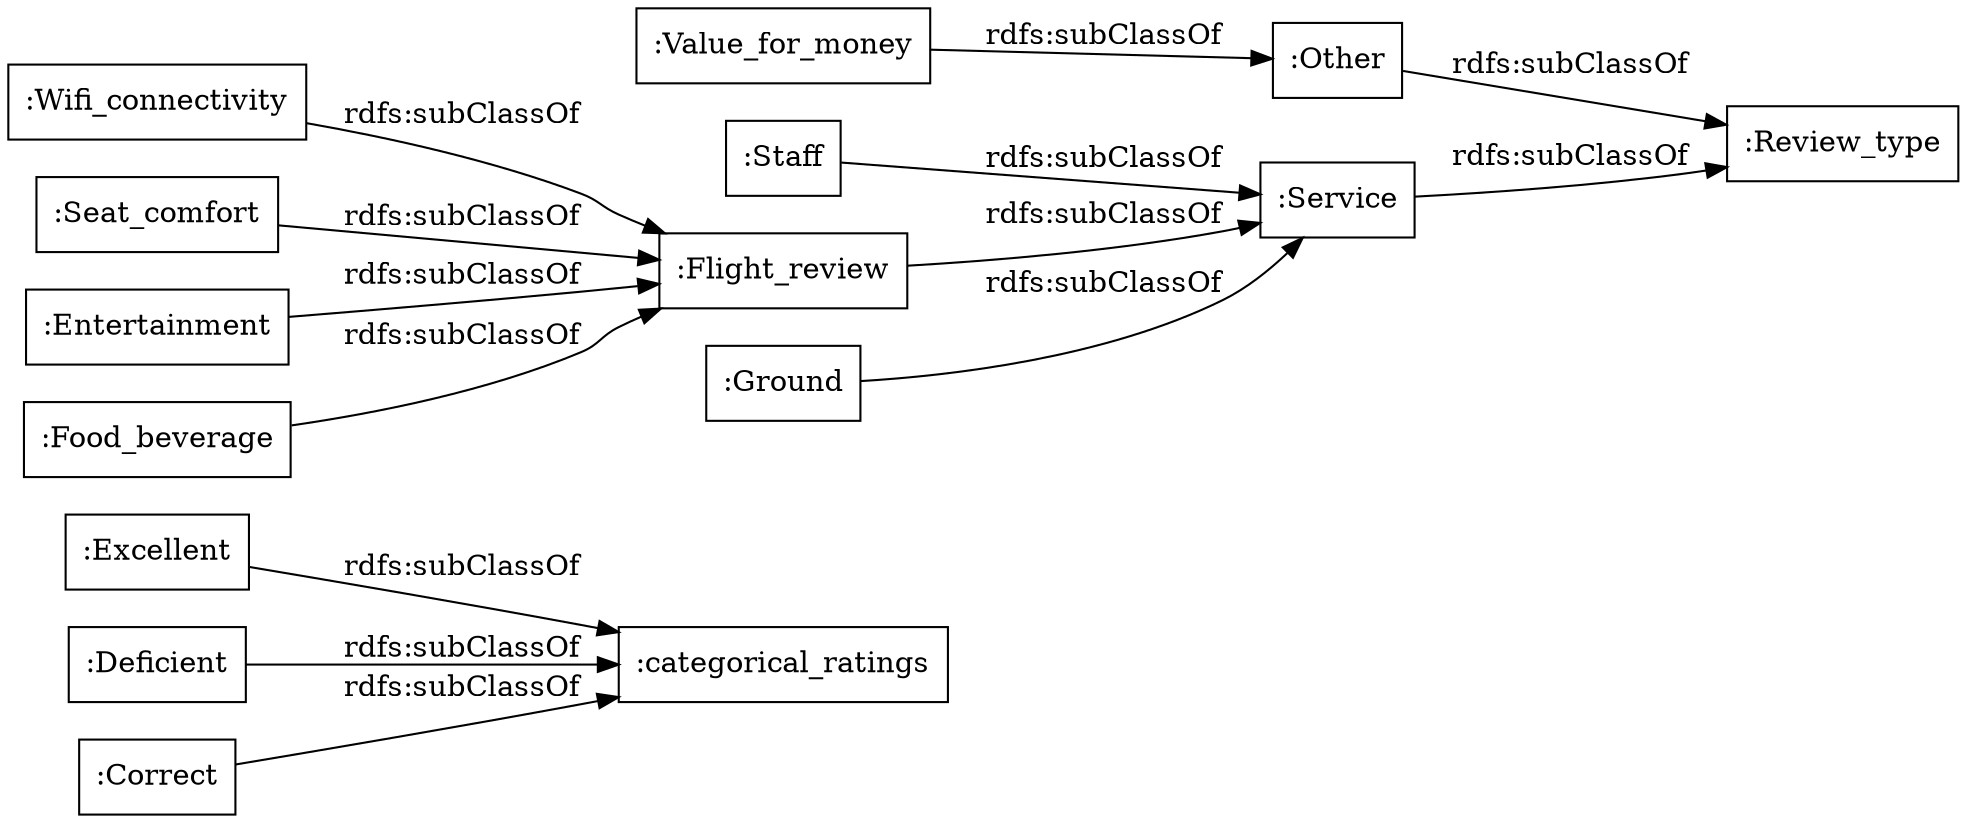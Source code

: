 digraph ar2dtool_diagram { 
rankdir=LR;
size="1000"
node [shape = rectangle, color="black"]; ":Excellent" ":Service" ":Deficient" ":Wifi_connectivity" ":Seat_comfort" ":categorical_ratings" ":Correct" ":Staff" ":Flight_review" ":Other" ":Ground" ":Entertainment" ":Value_for_money" ":Review_type" ":Food_beverage" ; /*classes style*/
	":Entertainment" -> ":Flight_review" [ label = "rdfs:subClassOf" ];
	":Service" -> ":Review_type" [ label = "rdfs:subClassOf" ];
	":Excellent" -> ":categorical_ratings" [ label = "rdfs:subClassOf" ];
	":Correct" -> ":categorical_ratings" [ label = "rdfs:subClassOf" ];
	":Value_for_money" -> ":Other" [ label = "rdfs:subClassOf" ];
	":Ground" -> ":Service" [ label = "rdfs:subClassOf" ];
	":Wifi_connectivity" -> ":Flight_review" [ label = "rdfs:subClassOf" ];
	":Staff" -> ":Service" [ label = "rdfs:subClassOf" ];
	":Other" -> ":Review_type" [ label = "rdfs:subClassOf" ];
	":Flight_review" -> ":Service" [ label = "rdfs:subClassOf" ];
	":Food_beverage" -> ":Flight_review" [ label = "rdfs:subClassOf" ];
	":Deficient" -> ":categorical_ratings" [ label = "rdfs:subClassOf" ];
	":Seat_comfort" -> ":Flight_review" [ label = "rdfs:subClassOf" ];

}
